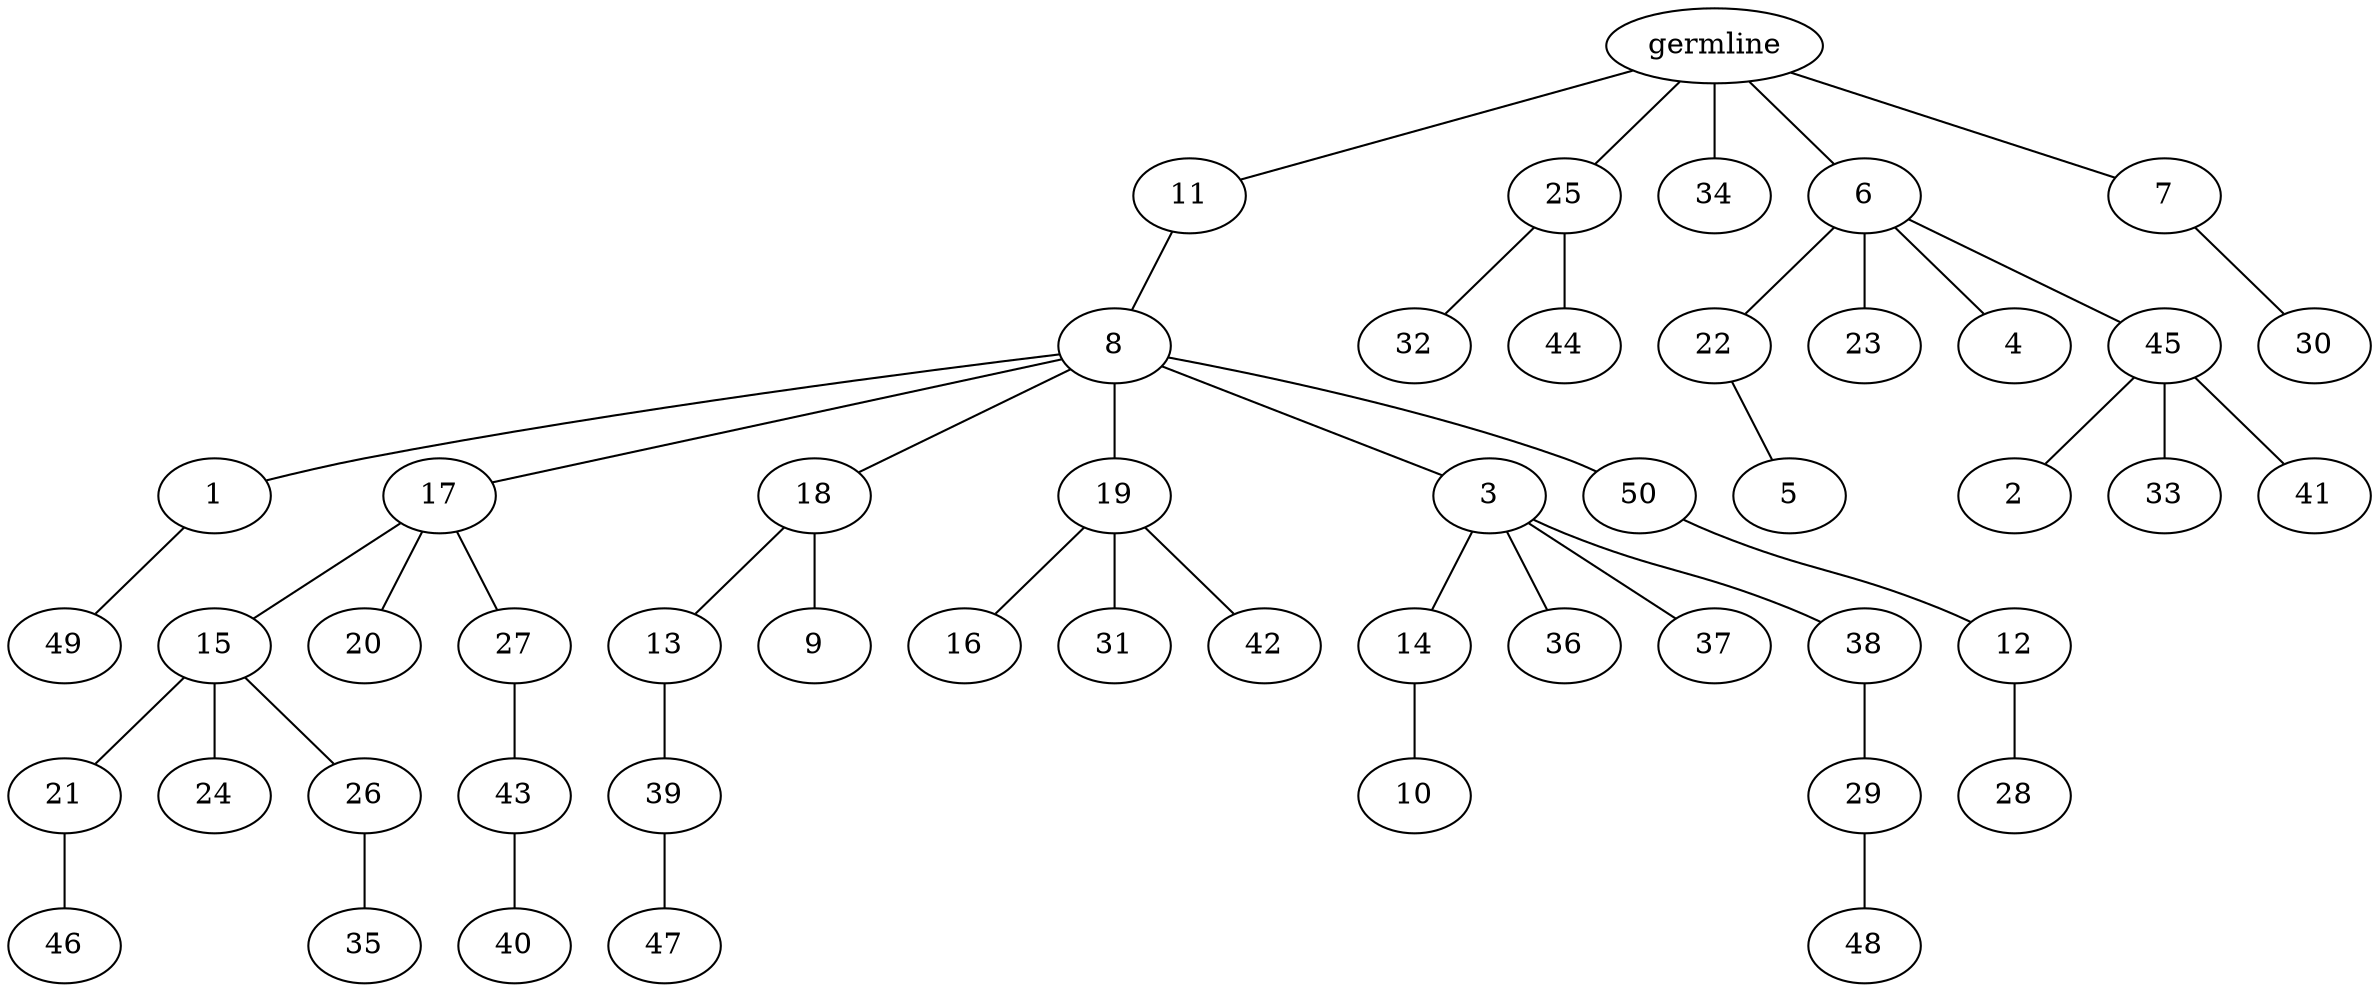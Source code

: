 graph tree {
    "140453632256608" [label="germline"];
    "140453633681296" [label="11"];
    "140453633682592" [label="8"];
    "140453633679856" [label="1"];
    "140453636439392" [label="49"];
    "140453636437568" [label="17"];
    "140453636436704" [label="15"];
    "140453636438576" [label="21"];
    "140453636438288" [label="46"];
    "140453637570320" [label="24"];
    "140453636437376" [label="26"];
    "140453636439344" [label="35"];
    "140453636438768" [label="20"];
    "140453636439920" [label="27"];
    "140453636439152" [label="43"];
    "140453636437808" [label="40"];
    "140453636436944" [label="18"];
    "140453636437616" [label="13"];
    "140453636436032" [label="39"];
    "140453636436848" [label="47"];
    "140453636438960" [label="9"];
    "140453636437328" [label="19"];
    "140453636438144" [label="16"];
    "140453636436416" [label="31"];
    "140453636436512" [label="42"];
    "140453636436128" [label="3"];
    "140453636437856" [label="14"];
    "140453636438480" [label="10"];
    "140453636438672" [label="36"];
    "140453636439488" [label="37"];
    "140453628357552" [label="38"];
    "140453628355680" [label="29"];
    "140453628356592" [label="48"];
    "140453636438192" [label="50"];
    "140453628358464" [label="12"];
    "140453628357984" [label="28"];
    "140453633681152" [label="25"];
    "140453628357264" [label="32"];
    "140453628355536" [label="44"];
    "140453633683024" [label="34"];
    "140453628358416" [label="6"];
    "140453628355104" [label="22"];
    "140453628355440" [label="5"];
    "140453628356304" [label="23"];
    "140453628358128" [label="4"];
    "140453628354672" [label="45"];
    "140453628354720" [label="2"];
    "140453628354624" [label="33"];
    "140453628356976" [label="41"];
    "140453628355920" [label="7"];
    "140453628357120" [label="30"];
    "140453632256608" -- "140453633681296";
    "140453632256608" -- "140453633681152";
    "140453632256608" -- "140453633683024";
    "140453632256608" -- "140453628358416";
    "140453632256608" -- "140453628355920";
    "140453633681296" -- "140453633682592";
    "140453633682592" -- "140453633679856";
    "140453633682592" -- "140453636437568";
    "140453633682592" -- "140453636436944";
    "140453633682592" -- "140453636437328";
    "140453633682592" -- "140453636436128";
    "140453633682592" -- "140453636438192";
    "140453633679856" -- "140453636439392";
    "140453636437568" -- "140453636436704";
    "140453636437568" -- "140453636438768";
    "140453636437568" -- "140453636439920";
    "140453636436704" -- "140453636438576";
    "140453636436704" -- "140453637570320";
    "140453636436704" -- "140453636437376";
    "140453636438576" -- "140453636438288";
    "140453636437376" -- "140453636439344";
    "140453636439920" -- "140453636439152";
    "140453636439152" -- "140453636437808";
    "140453636436944" -- "140453636437616";
    "140453636436944" -- "140453636438960";
    "140453636437616" -- "140453636436032";
    "140453636436032" -- "140453636436848";
    "140453636437328" -- "140453636438144";
    "140453636437328" -- "140453636436416";
    "140453636437328" -- "140453636436512";
    "140453636436128" -- "140453636437856";
    "140453636436128" -- "140453636438672";
    "140453636436128" -- "140453636439488";
    "140453636436128" -- "140453628357552";
    "140453636437856" -- "140453636438480";
    "140453628357552" -- "140453628355680";
    "140453628355680" -- "140453628356592";
    "140453636438192" -- "140453628358464";
    "140453628358464" -- "140453628357984";
    "140453633681152" -- "140453628357264";
    "140453633681152" -- "140453628355536";
    "140453628358416" -- "140453628355104";
    "140453628358416" -- "140453628356304";
    "140453628358416" -- "140453628358128";
    "140453628358416" -- "140453628354672";
    "140453628355104" -- "140453628355440";
    "140453628354672" -- "140453628354720";
    "140453628354672" -- "140453628354624";
    "140453628354672" -- "140453628356976";
    "140453628355920" -- "140453628357120";
}
